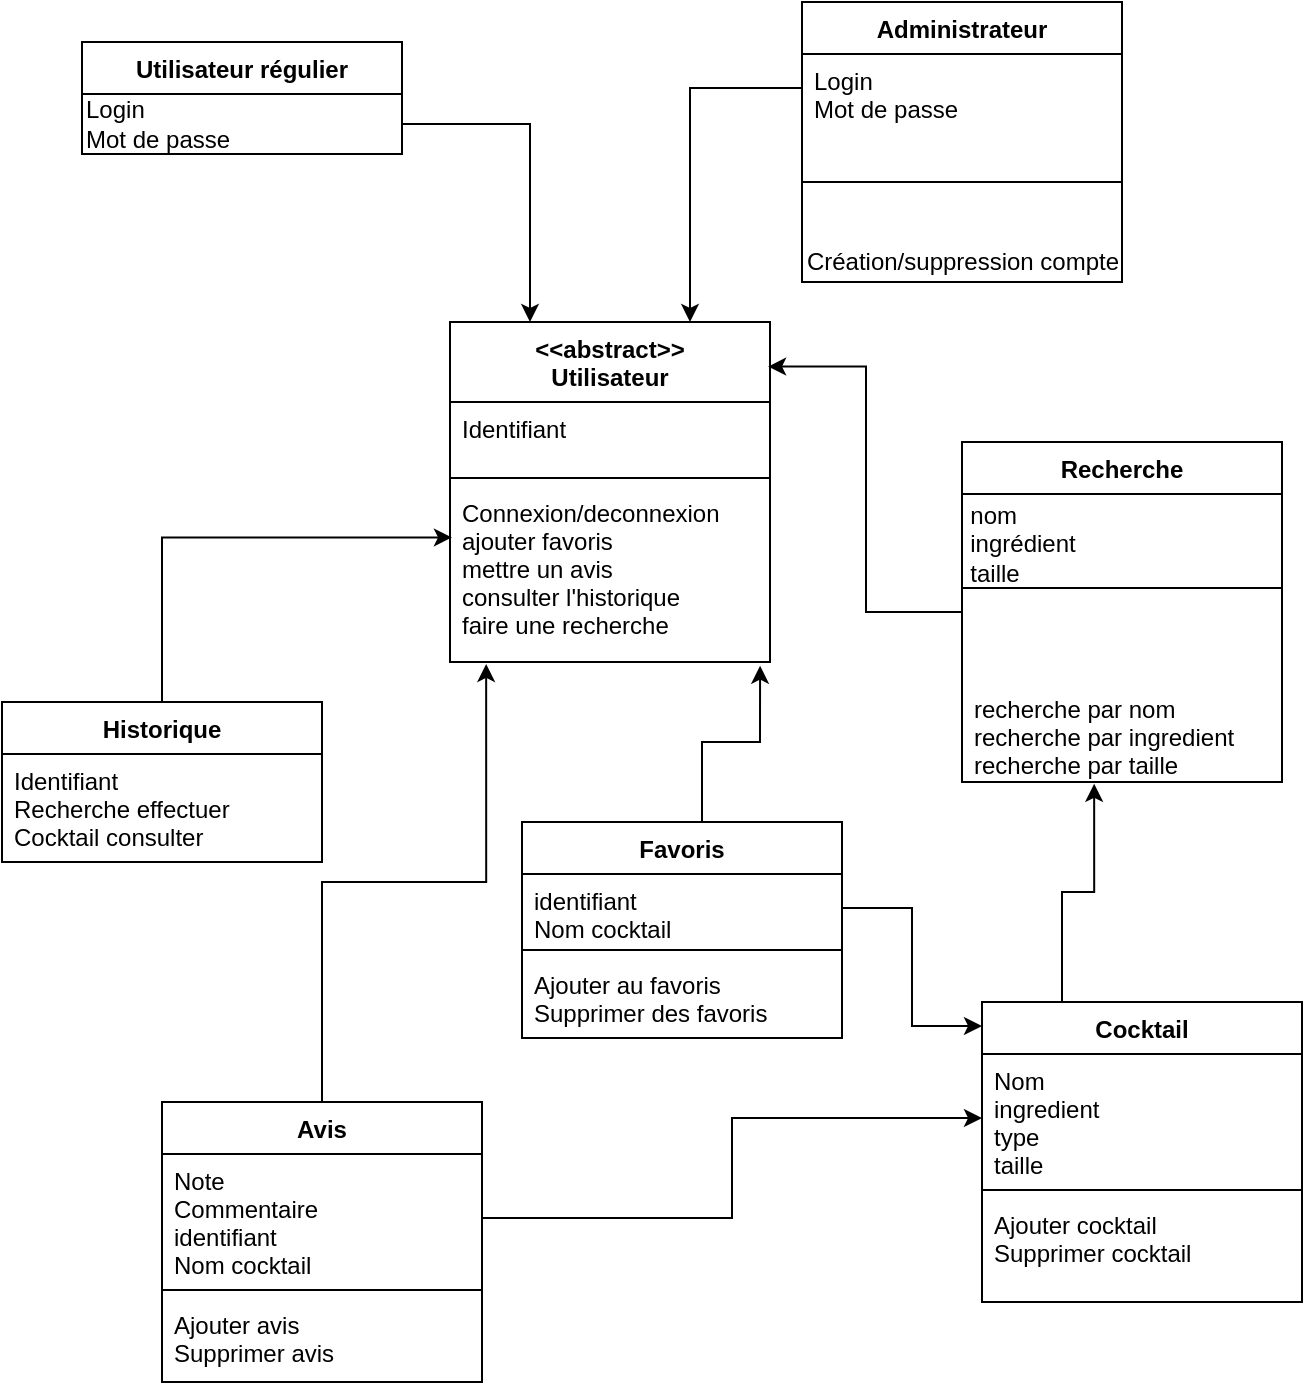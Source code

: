 <mxfile version="13.7.5" type="github">
  <diagram id="3J0MkAagL5TbEygOvl54" name="Page-1">
    <mxGraphModel dx="1422" dy="790" grid="1" gridSize="10" guides="1" tooltips="1" connect="1" arrows="1" fold="1" page="1" pageScale="1" pageWidth="827" pageHeight="1169" math="0" shadow="0">
      <root>
        <mxCell id="0" />
        <mxCell id="1" parent="0" />
        <mxCell id="rOZuY8Ab4slvsV-LKuFR-18" value="Utilisateur régulier" style="swimlane;fontStyle=1;align=center;verticalAlign=top;childLayout=stackLayout;horizontal=1;startSize=26;horizontalStack=0;resizeParent=1;resizeParentMax=0;resizeLast=0;collapsible=1;marginBottom=0;" parent="1" vertex="1">
          <mxGeometry x="150" y="40" width="160" height="56" as="geometry">
            <mxRectangle x="150" y="40" width="140" height="26" as="alternateBounds" />
          </mxGeometry>
        </mxCell>
        <mxCell id="rOZuY8Ab4slvsV-LKuFR-45" value="Login&lt;br&gt;&lt;div&gt;&lt;span&gt;Mot de passe&lt;/span&gt;&lt;/div&gt;" style="text;html=1;align=left;verticalAlign=middle;resizable=0;points=[];autosize=1;" parent="rOZuY8Ab4slvsV-LKuFR-18" vertex="1">
          <mxGeometry y="26" width="160" height="30" as="geometry" />
        </mxCell>
        <mxCell id="rOZuY8Ab4slvsV-LKuFR-10" value="&lt;&lt;abstract&gt;&gt;&#xa;Utilisateur" style="swimlane;fontStyle=1;align=center;verticalAlign=top;childLayout=stackLayout;horizontal=1;startSize=40;horizontalStack=0;resizeParent=1;resizeParentMax=0;resizeLast=0;collapsible=1;marginBottom=0;" parent="1" vertex="1">
          <mxGeometry x="334" y="180" width="160" height="170" as="geometry" />
        </mxCell>
        <mxCell id="rOZuY8Ab4slvsV-LKuFR-11" value="Identifiant" style="text;strokeColor=none;fillColor=none;align=left;verticalAlign=top;spacingLeft=4;spacingRight=4;overflow=hidden;rotatable=0;points=[[0,0.5],[1,0.5]];portConstraint=eastwest;" parent="rOZuY8Ab4slvsV-LKuFR-10" vertex="1">
          <mxGeometry y="40" width="160" height="34" as="geometry" />
        </mxCell>
        <mxCell id="rOZuY8Ab4slvsV-LKuFR-12" value="" style="line;strokeWidth=1;fillColor=none;align=left;verticalAlign=middle;spacingTop=-1;spacingLeft=3;spacingRight=3;rotatable=0;labelPosition=right;points=[];portConstraint=eastwest;" parent="rOZuY8Ab4slvsV-LKuFR-10" vertex="1">
          <mxGeometry y="74" width="160" height="8" as="geometry" />
        </mxCell>
        <mxCell id="rOZuY8Ab4slvsV-LKuFR-13" value="Connexion/deconnexion&#xa;ajouter favoris&#xa;mettre un avis&#xa;consulter l&#39;historique&#xa;faire une recherche" style="text;strokeColor=none;fillColor=none;align=left;verticalAlign=top;spacingLeft=4;spacingRight=4;overflow=hidden;rotatable=0;points=[[0,0.5],[1,0.5]];portConstraint=eastwest;" parent="rOZuY8Ab4slvsV-LKuFR-10" vertex="1">
          <mxGeometry y="82" width="160" height="88" as="geometry" />
        </mxCell>
        <mxCell id="rOZuY8Ab4slvsV-LKuFR-73" style="edgeStyle=orthogonalEdgeStyle;rounded=0;orthogonalLoop=1;jettySize=auto;html=1;exitX=0.25;exitY=0;exitDx=0;exitDy=0;entryX=0.413;entryY=1.018;entryDx=0;entryDy=0;entryPerimeter=0;startSize=26;" parent="1" source="rOZuY8Ab4slvsV-LKuFR-30" target="rOZuY8Ab4slvsV-LKuFR-29" edge="1">
          <mxGeometry relative="1" as="geometry" />
        </mxCell>
        <mxCell id="IMYkVKORyMZu-pfPjZw4-3" style="edgeStyle=orthogonalEdgeStyle;rounded=0;orthogonalLoop=1;jettySize=auto;html=1;entryX=0.006;entryY=0.292;entryDx=0;entryDy=0;entryPerimeter=0;" edge="1" parent="1" source="rOZuY8Ab4slvsV-LKuFR-39" target="rOZuY8Ab4slvsV-LKuFR-13">
          <mxGeometry relative="1" as="geometry" />
        </mxCell>
        <mxCell id="rOZuY8Ab4slvsV-LKuFR-39" value="Historique" style="swimlane;fontStyle=1;align=center;verticalAlign=top;childLayout=stackLayout;horizontal=1;startSize=26;horizontalStack=0;resizeParent=1;resizeParentMax=0;resizeLast=0;collapsible=1;marginBottom=0;" parent="1" vertex="1">
          <mxGeometry x="110" y="370" width="160" height="80" as="geometry" />
        </mxCell>
        <mxCell id="rOZuY8Ab4slvsV-LKuFR-40" value="Identifiant&#xa;Recherche effectuer&#xa;Cocktail consulter" style="text;strokeColor=none;fillColor=none;align=left;verticalAlign=top;spacingLeft=4;spacingRight=4;overflow=hidden;rotatable=0;points=[[0,0.5],[1,0.5]];portConstraint=eastwest;" parent="rOZuY8Ab4slvsV-LKuFR-39" vertex="1">
          <mxGeometry y="26" width="160" height="54" as="geometry" />
        </mxCell>
        <mxCell id="rOZuY8Ab4slvsV-LKuFR-14" value="Administrateur" style="swimlane;fontStyle=1;align=center;verticalAlign=top;childLayout=stackLayout;horizontal=1;startSize=26;horizontalStack=0;resizeParent=1;resizeParentMax=0;resizeLast=0;collapsible=1;marginBottom=0;" parent="1" vertex="1">
          <mxGeometry x="510" y="20" width="160" height="140" as="geometry" />
        </mxCell>
        <mxCell id="rOZuY8Ab4slvsV-LKuFR-15" value="Login&#xa;Mot de passe" style="text;strokeColor=none;fillColor=none;align=left;verticalAlign=top;spacingLeft=4;spacingRight=4;overflow=hidden;rotatable=0;points=[[0,0.5],[1,0.5]];portConstraint=eastwest;" parent="rOZuY8Ab4slvsV-LKuFR-14" vertex="1">
          <mxGeometry y="26" width="160" height="34" as="geometry" />
        </mxCell>
        <mxCell id="rOZuY8Ab4slvsV-LKuFR-16" value="" style="line;strokeWidth=1;fillColor=none;align=left;verticalAlign=middle;spacingTop=-1;spacingLeft=3;spacingRight=3;rotatable=0;labelPosition=right;points=[];portConstraint=eastwest;" parent="rOZuY8Ab4slvsV-LKuFR-14" vertex="1">
          <mxGeometry y="60" width="160" height="60" as="geometry" />
        </mxCell>
        <mxCell id="rOZuY8Ab4slvsV-LKuFR-56" value="Création/suppression compte" style="text;html=1;align=center;verticalAlign=middle;resizable=0;points=[];autosize=1;" parent="rOZuY8Ab4slvsV-LKuFR-14" vertex="1">
          <mxGeometry y="120" width="160" height="20" as="geometry" />
        </mxCell>
        <mxCell id="rOZuY8Ab4slvsV-LKuFR-71" style="edgeStyle=orthogonalEdgeStyle;rounded=0;orthogonalLoop=1;jettySize=auto;html=1;exitX=0.75;exitY=0;exitDx=0;exitDy=0;entryX=0.969;entryY=1.021;entryDx=0;entryDy=0;entryPerimeter=0;startSize=26;" parent="1" source="rOZuY8Ab4slvsV-LKuFR-67" target="rOZuY8Ab4slvsV-LKuFR-13" edge="1">
          <mxGeometry relative="1" as="geometry">
            <Array as="points">
              <mxPoint x="460" y="430" />
              <mxPoint x="460" y="390" />
              <mxPoint x="489" y="390" />
            </Array>
          </mxGeometry>
        </mxCell>
        <mxCell id="rOZuY8Ab4slvsV-LKuFR-72" style="edgeStyle=orthogonalEdgeStyle;rounded=0;orthogonalLoop=1;jettySize=auto;html=1;exitX=1;exitY=0.5;exitDx=0;exitDy=0;entryX=0;entryY=0.08;entryDx=0;entryDy=0;entryPerimeter=0;startSize=26;" parent="1" source="rOZuY8Ab4slvsV-LKuFR-68" target="rOZuY8Ab4slvsV-LKuFR-30" edge="1">
          <mxGeometry relative="1" as="geometry" />
        </mxCell>
        <mxCell id="IMYkVKORyMZu-pfPjZw4-1" style="edgeStyle=orthogonalEdgeStyle;rounded=0;orthogonalLoop=1;jettySize=auto;html=1;entryX=0.25;entryY=0;entryDx=0;entryDy=0;" edge="1" parent="1" source="rOZuY8Ab4slvsV-LKuFR-45" target="rOZuY8Ab4slvsV-LKuFR-10">
          <mxGeometry relative="1" as="geometry" />
        </mxCell>
        <mxCell id="IMYkVKORyMZu-pfPjZw4-2" style="edgeStyle=orthogonalEdgeStyle;rounded=0;orthogonalLoop=1;jettySize=auto;html=1;entryX=0.75;entryY=0;entryDx=0;entryDy=0;" edge="1" parent="1" source="rOZuY8Ab4slvsV-LKuFR-15" target="rOZuY8Ab4slvsV-LKuFR-10">
          <mxGeometry relative="1" as="geometry" />
        </mxCell>
        <mxCell id="IMYkVKORyMZu-pfPjZw4-6" style="edgeStyle=orthogonalEdgeStyle;rounded=0;orthogonalLoop=1;jettySize=auto;html=1;entryX=0.994;entryY=0.131;entryDx=0;entryDy=0;entryPerimeter=0;" edge="1" parent="1" source="rOZuY8Ab4slvsV-LKuFR-26" target="rOZuY8Ab4slvsV-LKuFR-10">
          <mxGeometry relative="1" as="geometry" />
        </mxCell>
        <mxCell id="rOZuY8Ab4slvsV-LKuFR-26" value="Recherche" style="swimlane;fontStyle=1;align=center;verticalAlign=top;childLayout=stackLayout;horizontal=1;startSize=26;horizontalStack=0;resizeParent=1;resizeParentMax=0;resizeLast=0;collapsible=1;marginBottom=0;" parent="1" vertex="1">
          <mxGeometry x="590" y="240" width="160" height="170" as="geometry" />
        </mxCell>
        <mxCell id="rOZuY8Ab4slvsV-LKuFR-28" value="" style="line;strokeWidth=1;fillColor=none;align=left;verticalAlign=middle;spacingTop=-1;spacingLeft=3;spacingRight=3;rotatable=0;labelPosition=right;points=[];portConstraint=eastwest;" parent="rOZuY8Ab4slvsV-LKuFR-26" vertex="1">
          <mxGeometry y="26" width="160" height="94" as="geometry" />
        </mxCell>
        <mxCell id="rOZuY8Ab4slvsV-LKuFR-29" value="recherche par nom&#xa;recherche par ingredient&#xa;recherche par taille" style="text;strokeColor=none;fillColor=none;align=left;verticalAlign=top;spacingLeft=4;spacingRight=4;overflow=hidden;rotatable=0;points=[[0,0.5],[1,0.5]];portConstraint=eastwest;" parent="rOZuY8Ab4slvsV-LKuFR-26" vertex="1">
          <mxGeometry y="120" width="160" height="50" as="geometry" />
        </mxCell>
        <mxCell id="IMYkVKORyMZu-pfPjZw4-5" value="&lt;div style=&quot;text-align: left&quot;&gt;&lt;span&gt;nom&lt;/span&gt;&lt;/div&gt;&lt;div style=&quot;text-align: left&quot;&gt;&lt;span&gt;ingrédient&lt;/span&gt;&lt;/div&gt;&lt;div style=&quot;text-align: left&quot;&gt;&lt;span&gt;taille&lt;/span&gt;&lt;/div&gt;" style="text;html=1;align=center;verticalAlign=middle;resizable=0;points=[];autosize=1;" vertex="1" parent="1">
          <mxGeometry x="540" y="266" width="160" height="50" as="geometry" />
        </mxCell>
        <mxCell id="IMYkVKORyMZu-pfPjZw4-9" style="edgeStyle=orthogonalEdgeStyle;rounded=0;orthogonalLoop=1;jettySize=auto;html=1;entryX=0.113;entryY=1.011;entryDx=0;entryDy=0;entryPerimeter=0;" edge="1" parent="1" source="rOZuY8Ab4slvsV-LKuFR-47" target="rOZuY8Ab4slvsV-LKuFR-13">
          <mxGeometry relative="1" as="geometry" />
        </mxCell>
        <mxCell id="rOZuY8Ab4slvsV-LKuFR-47" value="Avis" style="swimlane;fontStyle=1;align=center;verticalAlign=top;childLayout=stackLayout;horizontal=1;startSize=26;horizontalStack=0;resizeParent=1;resizeParentMax=0;resizeLast=0;collapsible=1;marginBottom=0;" parent="1" vertex="1">
          <mxGeometry x="190" y="570" width="160" height="140" as="geometry" />
        </mxCell>
        <mxCell id="rOZuY8Ab4slvsV-LKuFR-48" value="Note&#xa;Commentaire&#xa;identifiant&#xa;Nom cocktail" style="text;strokeColor=none;fillColor=none;align=left;verticalAlign=top;spacingLeft=4;spacingRight=4;overflow=hidden;rotatable=0;points=[[0,0.5],[1,0.5]];portConstraint=eastwest;" parent="rOZuY8Ab4slvsV-LKuFR-47" vertex="1">
          <mxGeometry y="26" width="160" height="64" as="geometry" />
        </mxCell>
        <mxCell id="rOZuY8Ab4slvsV-LKuFR-49" value="" style="line;strokeWidth=1;fillColor=none;align=left;verticalAlign=middle;spacingTop=-1;spacingLeft=3;spacingRight=3;rotatable=0;labelPosition=right;points=[];portConstraint=eastwest;" parent="rOZuY8Ab4slvsV-LKuFR-47" vertex="1">
          <mxGeometry y="90" width="160" height="8" as="geometry" />
        </mxCell>
        <mxCell id="rOZuY8Ab4slvsV-LKuFR-50" value="Ajouter avis&#xa;Supprimer avis" style="text;strokeColor=none;fillColor=none;align=left;verticalAlign=top;spacingLeft=4;spacingRight=4;overflow=hidden;rotatable=0;points=[[0,0.5],[1,0.5]];portConstraint=eastwest;" parent="rOZuY8Ab4slvsV-LKuFR-47" vertex="1">
          <mxGeometry y="98" width="160" height="42" as="geometry" />
        </mxCell>
        <mxCell id="rOZuY8Ab4slvsV-LKuFR-30" value="Cocktail" style="swimlane;fontStyle=1;align=center;verticalAlign=top;childLayout=stackLayout;horizontal=1;startSize=26;horizontalStack=0;resizeParent=1;resizeParentMax=0;resizeLast=0;collapsible=1;marginBottom=0;" parent="1" vertex="1">
          <mxGeometry x="600" y="520" width="160" height="150" as="geometry" />
        </mxCell>
        <mxCell id="rOZuY8Ab4slvsV-LKuFR-31" value="Nom&#xa;ingredient&#xa;type&#xa;taille&#xa;" style="text;strokeColor=none;fillColor=none;align=left;verticalAlign=top;spacingLeft=4;spacingRight=4;overflow=hidden;rotatable=0;points=[[0,0.5],[1,0.5]];portConstraint=eastwest;" parent="rOZuY8Ab4slvsV-LKuFR-30" vertex="1">
          <mxGeometry y="26" width="160" height="64" as="geometry" />
        </mxCell>
        <mxCell id="rOZuY8Ab4slvsV-LKuFR-32" value="" style="line;strokeWidth=1;fillColor=none;align=left;verticalAlign=middle;spacingTop=-1;spacingLeft=3;spacingRight=3;rotatable=0;labelPosition=right;points=[];portConstraint=eastwest;" parent="rOZuY8Ab4slvsV-LKuFR-30" vertex="1">
          <mxGeometry y="90" width="160" height="8" as="geometry" />
        </mxCell>
        <mxCell id="rOZuY8Ab4slvsV-LKuFR-33" value="Ajouter cocktail&#xa;Supprimer cocktail" style="text;strokeColor=none;fillColor=none;align=left;verticalAlign=top;spacingLeft=4;spacingRight=4;overflow=hidden;rotatable=0;points=[[0,0.5],[1,0.5]];portConstraint=eastwest;" parent="rOZuY8Ab4slvsV-LKuFR-30" vertex="1">
          <mxGeometry y="98" width="160" height="52" as="geometry" />
        </mxCell>
        <mxCell id="rOZuY8Ab4slvsV-LKuFR-67" value="Favoris" style="swimlane;fontStyle=1;align=center;verticalAlign=top;childLayout=stackLayout;horizontal=1;startSize=26;horizontalStack=0;resizeParent=1;resizeParentMax=0;resizeLast=0;collapsible=1;marginBottom=0;" parent="1" vertex="1">
          <mxGeometry x="370" y="430" width="160" height="108" as="geometry" />
        </mxCell>
        <mxCell id="rOZuY8Ab4slvsV-LKuFR-68" value="identifiant&#xa;Nom cocktail" style="text;strokeColor=none;fillColor=none;align=left;verticalAlign=top;spacingLeft=4;spacingRight=4;overflow=hidden;rotatable=0;points=[[0,0.5],[1,0.5]];portConstraint=eastwest;" parent="rOZuY8Ab4slvsV-LKuFR-67" vertex="1">
          <mxGeometry y="26" width="160" height="34" as="geometry" />
        </mxCell>
        <mxCell id="rOZuY8Ab4slvsV-LKuFR-69" value="" style="line;strokeWidth=1;fillColor=none;align=left;verticalAlign=middle;spacingTop=-1;spacingLeft=3;spacingRight=3;rotatable=0;labelPosition=right;points=[];portConstraint=eastwest;" parent="rOZuY8Ab4slvsV-LKuFR-67" vertex="1">
          <mxGeometry y="60" width="160" height="8" as="geometry" />
        </mxCell>
        <mxCell id="rOZuY8Ab4slvsV-LKuFR-70" value="Ajouter au favoris&#xa;Supprimer des favoris" style="text;strokeColor=none;fillColor=none;align=left;verticalAlign=top;spacingLeft=4;spacingRight=4;overflow=hidden;rotatable=0;points=[[0,0.5],[1,0.5]];portConstraint=eastwest;" parent="rOZuY8Ab4slvsV-LKuFR-67" vertex="1">
          <mxGeometry y="68" width="160" height="40" as="geometry" />
        </mxCell>
        <mxCell id="IMYkVKORyMZu-pfPjZw4-10" style="edgeStyle=orthogonalEdgeStyle;rounded=0;orthogonalLoop=1;jettySize=auto;html=1;entryX=0;entryY=0.5;entryDx=0;entryDy=0;" edge="1" parent="1" source="rOZuY8Ab4slvsV-LKuFR-48" target="rOZuY8Ab4slvsV-LKuFR-31">
          <mxGeometry relative="1" as="geometry" />
        </mxCell>
      </root>
    </mxGraphModel>
  </diagram>
</mxfile>

